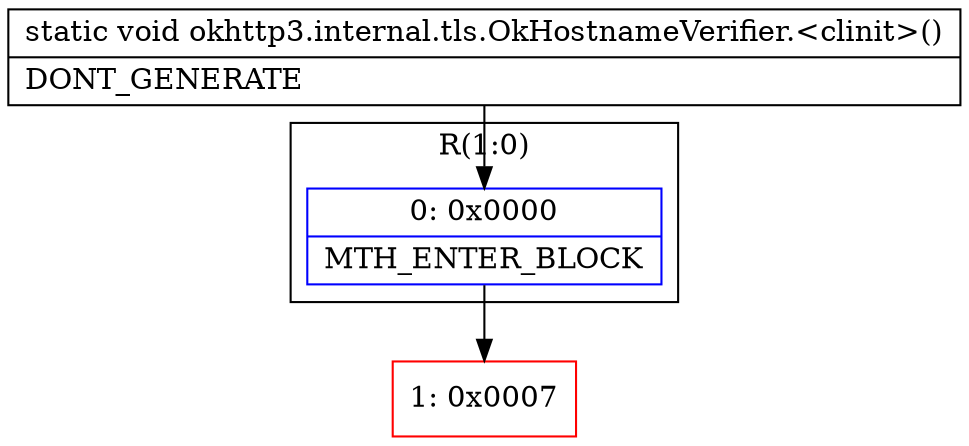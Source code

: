 digraph "CFG forokhttp3.internal.tls.OkHostnameVerifier.\<clinit\>()V" {
subgraph cluster_Region_1111945479 {
label = "R(1:0)";
node [shape=record,color=blue];
Node_0 [shape=record,label="{0\:\ 0x0000|MTH_ENTER_BLOCK\l}"];
}
Node_1 [shape=record,color=red,label="{1\:\ 0x0007}"];
MethodNode[shape=record,label="{static void okhttp3.internal.tls.OkHostnameVerifier.\<clinit\>()  | DONT_GENERATE\l}"];
MethodNode -> Node_0;
Node_0 -> Node_1;
}

